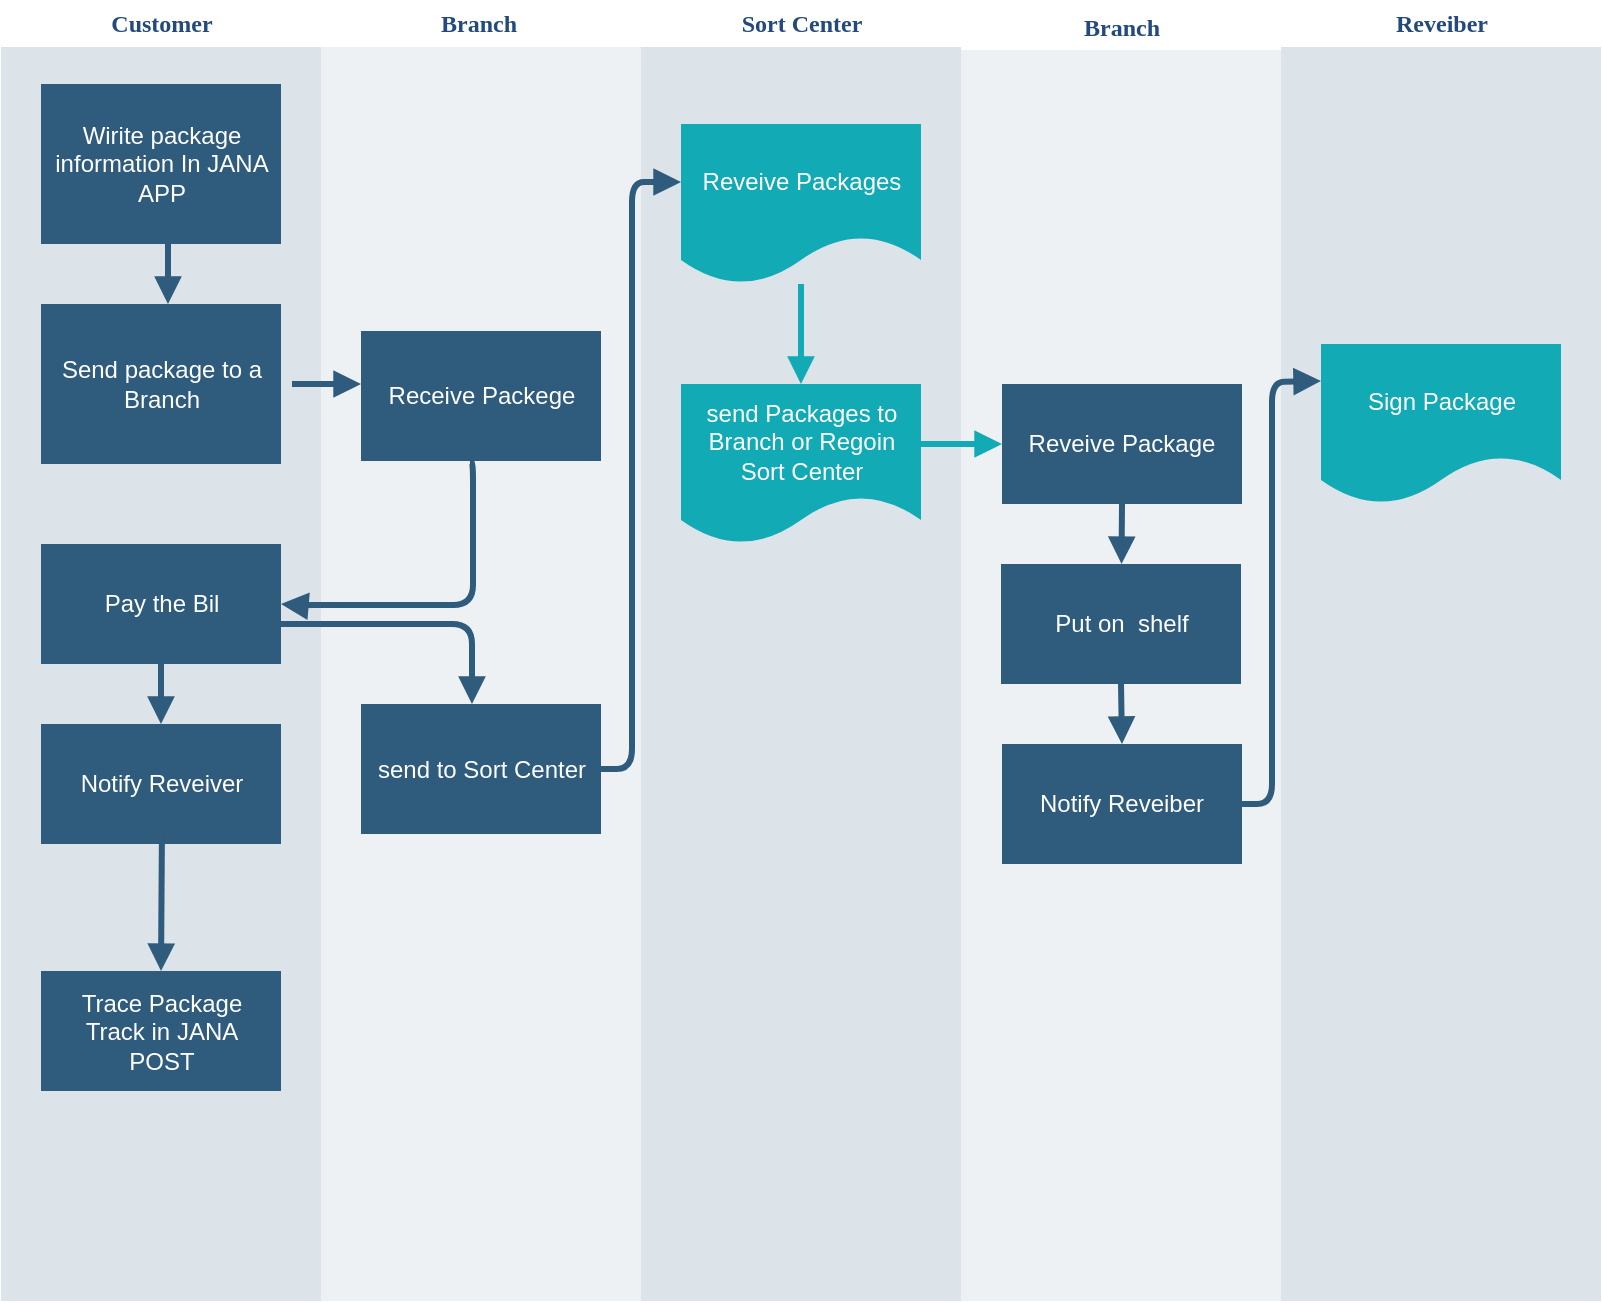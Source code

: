 <mxfile version="24.7.6">
  <diagram id="07fea595-8f29-1299-0266-81d95cde20df" name="Page-1">
    <mxGraphModel dx="1674" dy="738" grid="1" gridSize="10" guides="1" tooltips="1" connect="1" arrows="1" fold="1" page="1" pageScale="1" pageWidth="1169" pageHeight="827" background="#ffffff" math="0" shadow="0">
      <root>
        <mxCell id="0" />
        <mxCell id="1" parent="0" />
        <mxCell id="170" value="&lt;font color=&quot;#23497d&quot;&gt;Customer&lt;/font&gt;" style="swimlane;whiteSpace=wrap;fillColor=none;swimlaneFillColor=#BAC8D3;fontColor=#2F5B7C;fontFamily=Tahoma;html=1;strokeColor=none;opacity=50;" parent="1" vertex="1">
          <mxGeometry x="24.5" y="88.5" width="160" height="650" as="geometry">
            <mxRectangle x="20" y="20" width="80" height="23" as="alternateBounds" />
          </mxGeometry>
        </mxCell>
        <mxCell id="171" value="&lt;div&gt;Wirite package information In JANA APP&lt;/div&gt;" style="whiteSpace=wrap;shadow=0;fontColor=#FFFFFF;fontFamily=Helvetica;fontStyle=0;html=1;fontSize=12;plain-purple;strokeColor=none;fillColor=#2f5b7c;gradientColor=none;spacing=6;verticalAlign=middle;" parent="170" vertex="1">
          <mxGeometry x="20" y="41.5" width="120" height="80" as="geometry" />
        </mxCell>
        <mxCell id="172" value="Pay the Bil" style="whiteSpace=wrap;strokeColor=none;fillColor=#2f5b7c;shadow=0;fontColor=#FFFFFF;fontFamily=Helvetica;fontStyle=0;html=1;fontSize=12;spacing=6;verticalAlign=middle;" parent="170" vertex="1">
          <mxGeometry x="20" y="271.5" width="120" height="60" as="geometry" />
        </mxCell>
        <mxCell id="173" value="Trace Package Track in JANA POST" style="whiteSpace=wrap;strokeColor=none;fillColor=#2f5b7c;shadow=0;fontColor=#FFFFFF;fontFamily=Helvetica;fontStyle=0;html=1;fontSize=12;spacing=6;verticalAlign=middle;" parent="170" vertex="1">
          <mxGeometry x="20" y="485" width="120" height="60" as="geometry" />
        </mxCell>
        <mxCell id="174" value="" style="edgeStyle=segmentEdgeStyle;strokeColor=#2F5B7C;strokeWidth=3;html=1;endArrow=block;endFill=1;entryX=0.5;entryY=0;entryDx=0;entryDy=0;" parent="170" source="172" target="lmT4TViPW2hAts6LxppS-236" edge="1">
          <mxGeometry width="100" height="100" relative="1" as="geometry">
            <mxPoint x="170" y="397.5" as="sourcePoint" />
            <mxPoint x="80.5" y="371.5" as="targetPoint" />
          </mxGeometry>
        </mxCell>
        <mxCell id="lmT4TViPW2hAts6LxppS-228" value="&lt;div&gt;Send package to a Branch&lt;/div&gt;" style="whiteSpace=wrap;shadow=0;fontColor=#FFFFFF;fontFamily=Helvetica;fontStyle=0;html=1;fontSize=12;plain-purple;strokeColor=none;fillColor=#2f5b7c;gradientColor=none;spacing=6;verticalAlign=middle;" vertex="1" parent="170">
          <mxGeometry x="20" y="151.5" width="120" height="80" as="geometry" />
        </mxCell>
        <mxCell id="lmT4TViPW2hAts6LxppS-229" value="" style="edgeStyle=segmentEdgeStyle;strokeColor=#2F5B7C;strokeWidth=3;html=1;endArrow=block;endFill=1;" edge="1" parent="170" source="171">
          <mxGeometry width="100" height="100" relative="1" as="geometry">
            <mxPoint x="83" y="131.5" as="sourcePoint" />
            <mxPoint x="83.5" y="151.5" as="targetPoint" />
          </mxGeometry>
        </mxCell>
        <mxCell id="lmT4TViPW2hAts6LxppS-236" value="Notify Reveiver" style="whiteSpace=wrap;strokeColor=none;fillColor=#2f5b7c;shadow=0;fontColor=#FFFFFF;fontFamily=Helvetica;fontStyle=0;html=1;fontSize=12;spacing=6;verticalAlign=middle;" vertex="1" parent="170">
          <mxGeometry x="20" y="361.5" width="120" height="60" as="geometry" />
        </mxCell>
        <mxCell id="180" value="&lt;font color=&quot;#23497d&quot;&gt;Reveiber&lt;/font&gt;" style="swimlane;whiteSpace=wrap;fillColor=none;swimlaneFillColor=#BAC8D3;fontColor=#2F5B7C;fontFamily=Tahoma;html=1;strokeColor=none;opacity=50;" parent="1" vertex="1">
          <mxGeometry x="664.5" y="88.5" width="160" height="650" as="geometry">
            <mxRectangle x="20" y="20" width="80" height="23" as="alternateBounds" />
          </mxGeometry>
        </mxCell>
        <mxCell id="177" value="Sign Package" style="shape=document;whiteSpace=wrap;verticalAlign=middle;strokeColor=none;fillColor=#12aab5;shadow=0;fontColor=#FFFFFF;fontFamily=Helvetica;fontStyle=0;html=1;fontSize=12;spacing=6;spacingBottom=22;" parent="180" vertex="1">
          <mxGeometry x="20" y="171.5" width="120" height="80" as="geometry" />
        </mxCell>
        <mxCell id="183" value="&lt;font color=&quot;#23497d&quot;&gt;Branch&amp;nbsp;&lt;/font&gt;" style="swimlane;whiteSpace=wrap;fillColor=none;swimlaneFillColor=#BAC8D3;fontColor=#2F5B7C;fontFamily=Tahoma;html=1;strokeColor=none;opacity=25;" parent="1" vertex="1">
          <mxGeometry x="184.5" y="88.5" width="160" height="650" as="geometry">
            <mxRectangle x="20" y="20" width="80" height="23" as="alternateBounds" />
          </mxGeometry>
        </mxCell>
        <mxCell id="184" value="Receive Packege" style="whiteSpace=wrap;shadow=0;fontColor=#FFFFFF;fontFamily=Helvetica;fontStyle=0;html=1;fontSize=12;plain-purple;strokeColor=none;fillColor=#2f5b7c;gradientColor=none;spacing=6;verticalAlign=middle;" parent="183" vertex="1">
          <mxGeometry x="20" y="165" width="120" height="65" as="geometry" />
        </mxCell>
        <mxCell id="lmT4TViPW2hAts6LxppS-226" value="send to Sort Center" style="whiteSpace=wrap;shadow=0;fontColor=#FFFFFF;fontFamily=Helvetica;fontStyle=0;html=1;fontSize=12;plain-purple;strokeColor=none;fillColor=#2f5b7c;gradientColor=none;spacing=6;verticalAlign=middle;" vertex="1" parent="183">
          <mxGeometry x="20" y="351.5" width="120" height="65" as="geometry" />
        </mxCell>
        <mxCell id="lmT4TViPW2hAts6LxppS-227" value="" style="edgeStyle=segmentEdgeStyle;strokeColor=#2F5B7C;strokeWidth=3;html=1;endArrow=block;endFill=1;" edge="1" parent="183">
          <mxGeometry x="-20" y="90" width="100" height="100" as="geometry">
            <mxPoint x="-24.5" y="311.5" as="sourcePoint" />
            <mxPoint x="75.5" y="351.5" as="targetPoint" />
          </mxGeometry>
        </mxCell>
        <mxCell id="187" value="&lt;font color=&quot;#23497d&quot;&gt;Sort Center&lt;/font&gt;" style="swimlane;whiteSpace=wrap;fillColor=none;swimlaneFillColor=#BAC8D3;fontColor=#2F5B7C;fontFamily=Tahoma;html=1;strokeColor=none;opacity=50;" parent="1" vertex="1">
          <mxGeometry x="344.5" y="88.5" width="160" height="650" as="geometry">
            <mxRectangle x="20" y="20" width="80" height="23" as="alternateBounds" />
          </mxGeometry>
        </mxCell>
        <mxCell id="188" value="Reveive Packages" style="shape=document;whiteSpace=wrap;verticalAlign=middle;strokeColor=none;fillColor=#12aab5;shadow=0;fontColor=#FFFFFF;fontFamily=Helvetica;fontStyle=0;html=1;fontSize=12;spacing=6;spacingBottom=22;" parent="187" vertex="1">
          <mxGeometry x="20" y="61.5" width="120" height="80" as="geometry" />
        </mxCell>
        <mxCell id="189" value="send Packages to Branch or Regoin Sort Center" style="shape=document;whiteSpace=wrap;verticalAlign=middle;strokeColor=none;fillColor=#12aab5;shadow=0;fontColor=#FFFFFF;fontFamily=Helvetica;fontStyle=0;html=1;fontSize=12;spacing=6;spacingBottom=22;" parent="187" vertex="1">
          <mxGeometry x="20" y="191.5" width="120" height="80" as="geometry" />
        </mxCell>
        <mxCell id="lmT4TViPW2hAts6LxppS-235" value="" style="edgeStyle=segmentEdgeStyle;strokeColor=#12AAB5;strokeWidth=3;html=1;endArrow=block;endFill=1;entryX=0.5;entryY=0;entryDx=0;entryDy=0;" edge="1" parent="187" source="188" target="189">
          <mxGeometry x="60" y="305" width="100" height="100" as="geometry">
            <mxPoint x="150.5" y="231.5" as="sourcePoint" />
            <mxPoint x="190.5" y="231.5" as="targetPoint" />
            <Array as="points" />
          </mxGeometry>
        </mxCell>
        <mxCell id="193" value="&lt;font color=&quot;#23497d&quot;&gt;Branch&lt;/font&gt;" style="swimlane;whiteSpace=wrap;fillColor=none;swimlaneFillColor=#BAC8D3;fontColor=#2F5B7C;fontFamily=Tahoma;html=1;strokeColor=none;opacity=25;" parent="1" vertex="1">
          <mxGeometry x="504.5" y="90" width="160" height="648.5" as="geometry">
            <mxRectangle x="20" y="20" width="80" height="23" as="alternateBounds" />
          </mxGeometry>
        </mxCell>
        <mxCell id="195" value="Reveive Package" style="whiteSpace=wrap;strokeColor=none;fillColor=#2f5b7c;shadow=0;fontColor=#FFFFFF;fontFamily=Helvetica;fontStyle=0;html=1;fontSize=12;spacing=6;verticalAlign=middle;" parent="193" vertex="1">
          <mxGeometry x="20.5" y="190" width="120" height="60" as="geometry" />
        </mxCell>
        <mxCell id="lmT4TViPW2hAts6LxppS-230" value="Put on&amp;nbsp; shelf" style="whiteSpace=wrap;fillColor=#2f5b7c;strokeColor=none;shadow=0;fontColor=#FFFFFF;fontFamily=Helvetica;fontStyle=0;html=1;fontSize=12;spacing=6;verticalAlign=middle;" vertex="1" parent="193">
          <mxGeometry x="20" y="280" width="120" height="60" as="geometry" />
        </mxCell>
        <mxCell id="lmT4TViPW2hAts6LxppS-231" value="Notify Reveiber" style="whiteSpace=wrap;fillColor=#2f5b7c;strokeColor=none;shadow=0;fontColor=#FFFFFF;fontFamily=Helvetica;fontStyle=0;html=1;fontSize=12;spacing=6;verticalAlign=middle;" vertex="1" parent="193">
          <mxGeometry x="20.5" y="370" width="120" height="60" as="geometry" />
        </mxCell>
        <mxCell id="lmT4TViPW2hAts6LxppS-232" value="" style="edgeStyle=none;strokeColor=#2F5B7C;strokeWidth=3;html=1;endArrow=block;endFill=1;exitX=0.5;exitY=1;exitDx=0;exitDy=0;" edge="1" parent="193" source="195" target="lmT4TViPW2hAts6LxppS-230">
          <mxGeometry x="140" y="188.5" width="100" height="100" as="geometry">
            <mxPoint x="65.5" y="250.438" as="sourcePoint" />
            <mxPoint x="106" y="250" as="targetPoint" />
          </mxGeometry>
        </mxCell>
        <mxCell id="lmT4TViPW2hAts6LxppS-233" value="" style="edgeStyle=none;strokeColor=#2F5B7C;strokeWidth=3;html=1;endArrow=block;endFill=1;entryX=0.5;entryY=0;entryDx=0;entryDy=0;exitX=0.5;exitY=1;exitDx=0;exitDy=0;" edge="1" parent="193" source="lmT4TViPW2hAts6LxppS-230" target="lmT4TViPW2hAts6LxppS-231">
          <mxGeometry x="-364.5" y="98.5" width="100" height="100" as="geometry">
            <mxPoint x="75.5" y="350" as="sourcePoint" />
            <mxPoint x="90" y="290" as="targetPoint" />
          </mxGeometry>
        </mxCell>
        <mxCell id="202" value="" style="edgeStyle=segmentEdgeStyle;strokeColor=#2F5B7C;strokeWidth=3;html=1;endArrow=block;endFill=1;" parent="1" target="184" edge="1">
          <mxGeometry x="164.5" y="178.5" width="100" height="100" as="geometry">
            <mxPoint x="170" y="280" as="sourcePoint" />
            <mxPoint x="324.5" y="148.5" as="targetPoint" />
          </mxGeometry>
        </mxCell>
        <mxCell id="204" value="" style="edgeStyle=segmentEdgeStyle;strokeColor=#2F5B7C;strokeWidth=3;html=1;endArrow=block;endFill=1;exitX=1;exitY=0.5;exitDx=0;exitDy=0;" parent="1" source="lmT4TViPW2hAts6LxppS-226" target="188" edge="1">
          <mxGeometry x="164.5" y="178.5" width="100" height="100" as="geometry">
            <mxPoint x="174.5" y="188.5" as="sourcePoint" />
            <mxPoint x="274.5" y="263.5" as="targetPoint" />
            <Array as="points">
              <mxPoint x="340" y="473" />
              <mxPoint x="340" y="179" />
            </Array>
          </mxGeometry>
        </mxCell>
        <mxCell id="209" value="" style="edgeStyle=none;strokeColor=#2F5B7C;strokeWidth=3;html=1;endArrow=block;endFill=1;exitX=1;exitY=0.5;exitDx=0;exitDy=0;entryX=0;entryY=0.5;entryDx=0;entryDy=0;" parent="1" source="lmT4TViPW2hAts6LxppS-231" edge="1">
          <mxGeometry x="644.5" y="278.5" width="100" height="100" as="geometry">
            <mxPoint x="644.5" y="279.438" as="sourcePoint" />
            <mxPoint x="684.5" y="278.5" as="targetPoint" />
            <Array as="points">
              <mxPoint x="660" y="490" />
              <mxPoint x="660" y="279" />
            </Array>
          </mxGeometry>
        </mxCell>
        <mxCell id="210" value="" style="edgeStyle=segmentEdgeStyle;strokeColor=#12AAB5;strokeWidth=3;html=1;endArrow=block;endFill=1;" parent="1" source="189" target="195" edge="1">
          <mxGeometry x="404.5" y="393.5" width="100" height="100" as="geometry">
            <mxPoint x="524.5" y="488.5" as="sourcePoint" />
            <mxPoint x="624.5" y="388.5" as="targetPoint" />
            <Array as="points">
              <mxPoint x="510" y="310" />
              <mxPoint x="510" y="310" />
            </Array>
          </mxGeometry>
        </mxCell>
        <mxCell id="lmT4TViPW2hAts6LxppS-225" value="" style="edgeStyle=segmentEdgeStyle;strokeColor=#2F5B7C;strokeWidth=3;html=1;endArrow=block;endFill=1;exitX=0.454;exitY=1.008;exitDx=0;exitDy=0;exitPerimeter=0;entryX=1;entryY=0.5;entryDx=0;entryDy=0;" edge="1" parent="1" source="184" target="172">
          <mxGeometry x="164.5" y="178.5" width="100" height="100" as="geometry">
            <mxPoint x="260" y="330" as="sourcePoint" />
            <mxPoint x="170" y="500" as="targetPoint" />
            <Array as="points">
              <mxPoint x="260.5" y="319.5" />
              <mxPoint x="260.5" y="390.5" />
              <mxPoint x="170.5" y="390.5" />
            </Array>
          </mxGeometry>
        </mxCell>
        <mxCell id="lmT4TViPW2hAts6LxppS-238" value="" style="edgeStyle=segmentEdgeStyle;strokeColor=#2F5B7C;strokeWidth=3;html=1;endArrow=block;endFill=1;entryX=0.5;entryY=0;entryDx=0;entryDy=0;" edge="1" parent="1" target="173">
          <mxGeometry width="100" height="100" relative="1" as="geometry">
            <mxPoint x="105" y="500" as="sourcePoint" />
            <mxPoint x="114.5" y="460.5" as="targetPoint" />
          </mxGeometry>
        </mxCell>
      </root>
    </mxGraphModel>
  </diagram>
</mxfile>
